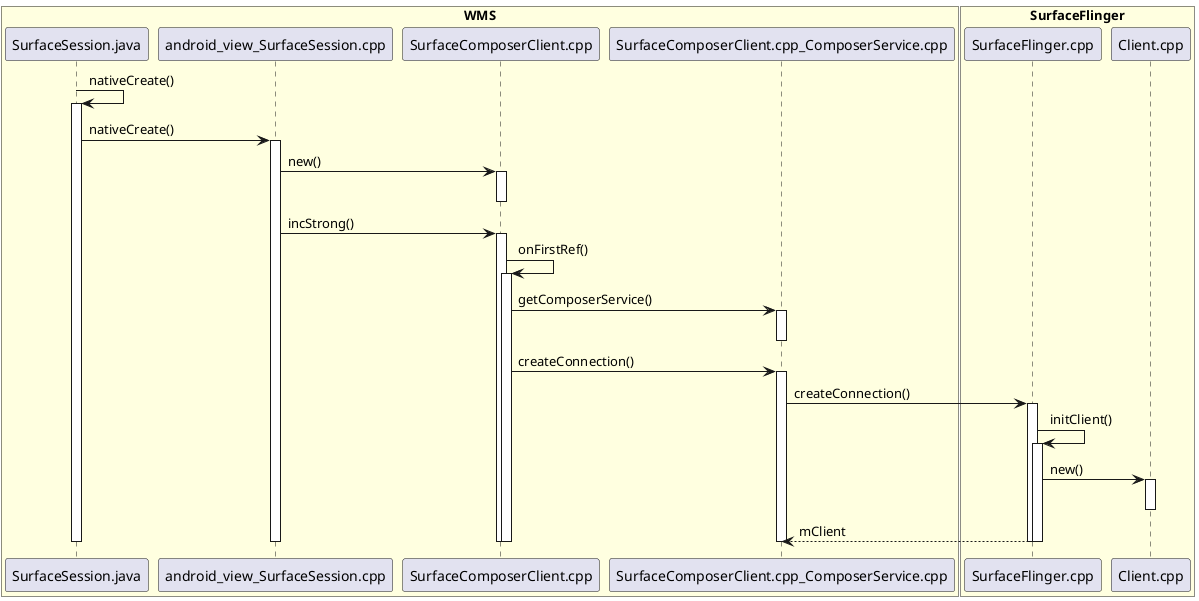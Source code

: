 @startuml

box "WMS" #LightYellow
participant SurfaceSession.java
participant android_view_SurfaceSession.cpp
participant SurfaceComposerClient.cpp
participant SurfaceComposerClient.cpp_ComposerService.cpp
end box

box "SurfaceFlinger" #LightYellow
participant SurfaceFlinger.cpp
participant Client.cpp
end box

SurfaceSession.java -> SurfaceSession.java:nativeCreate()
activate SurfaceSession.java

SurfaceSession.java -> android_view_SurfaceSession.cpp:nativeCreate()
activate android_view_SurfaceSession.cpp

android_view_SurfaceSession.cpp -> SurfaceComposerClient.cpp:new()
activate SurfaceComposerClient.cpp
deactivate SurfaceComposerClient.cpp

android_view_SurfaceSession.cpp -> SurfaceComposerClient.cpp:incStrong()
activate SurfaceComposerClient.cpp
SurfaceComposerClient.cpp -> SurfaceComposerClient.cpp:onFirstRef()
activate SurfaceComposerClient.cpp

SurfaceComposerClient.cpp -> SurfaceComposerClient.cpp_ComposerService.cpp:getComposerService()
activate SurfaceComposerClient.cpp_ComposerService.cpp
deactivate SurfaceComposerClient.cpp_ComposerService.cpp
SurfaceComposerClient.cpp -> SurfaceComposerClient.cpp_ComposerService.cpp:createConnection()
activate SurfaceComposerClient.cpp_ComposerService.cpp

SurfaceComposerClient.cpp_ComposerService.cpp -> SurfaceFlinger.cpp:createConnection()
activate SurfaceFlinger.cpp
SurfaceFlinger.cpp -> SurfaceFlinger.cpp:initClient()
activate SurfaceFlinger.cpp
SurfaceFlinger.cpp -> Client.cpp:new()
activate Client.cpp
deactivate Client.cpp
SurfaceFlinger.cpp -->SurfaceComposerClient.cpp_ComposerService.cpp: mClient
deactivate SurfaceFlinger.cpp
deactivate SurfaceFlinger.cpp



deactivate SurfaceComposerClient.cpp_ComposerService.cpp

deactivate SurfaceComposerClient.cpp
deactivate SurfaceComposerClient.cpp

deactivate android_view_SurfaceSession.cpp

deactivate SurfaceSession.java

deactivate SurfaceSession.java




@enduml